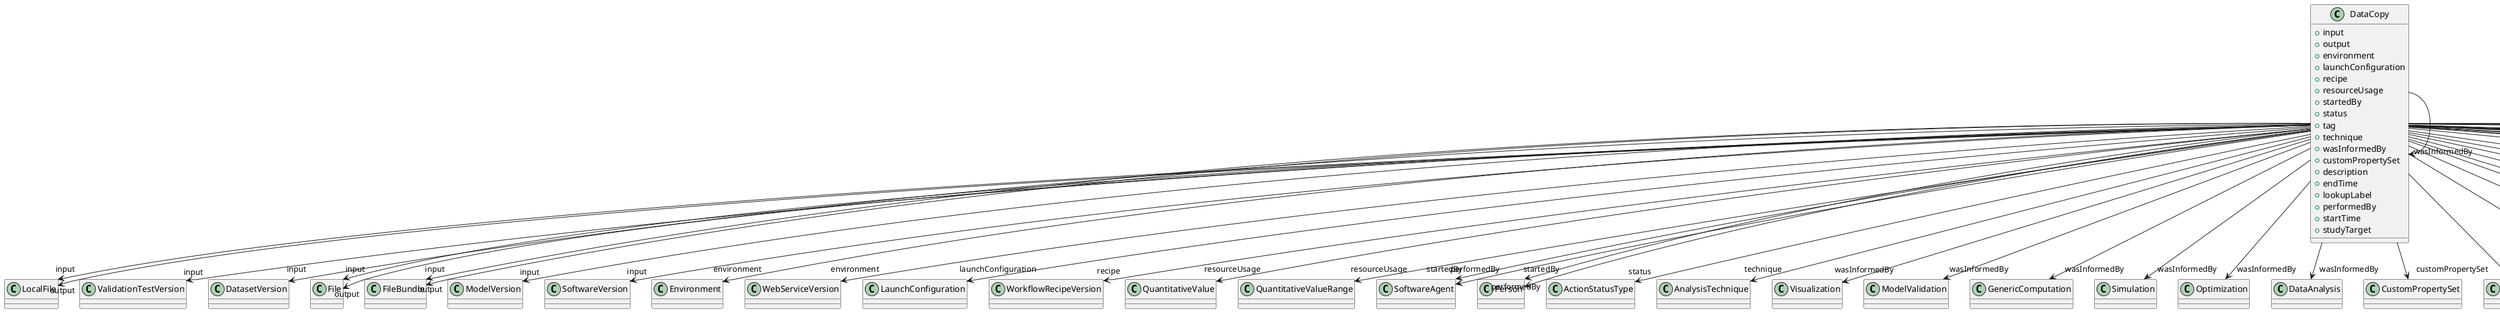 @startuml
class DataCopy {
+input
+output
+environment
+launchConfiguration
+recipe
+resourceUsage
+startedBy
+status
+tag
+technique
+wasInformedBy
+customPropertySet
+description
+endTime
+lookupLabel
+performedBy
+startTime
+studyTarget

}
DataCopy -d-> "input" LocalFile
DataCopy -d-> "input" ValidationTestVersion
DataCopy -d-> "input" DatasetVersion
DataCopy -d-> "input" File
DataCopy -d-> "input" FileBundle
DataCopy -d-> "input" ModelVersion
DataCopy -d-> "input" SoftwareVersion
DataCopy -d-> "output" LocalFile
DataCopy -d-> "output" File
DataCopy -d-> "output" FileBundle
DataCopy -d-> "environment" Environment
DataCopy -d-> "environment" WebServiceVersion
DataCopy -d-> "launchConfiguration" LaunchConfiguration
DataCopy -d-> "recipe" WorkflowRecipeVersion
DataCopy -d-> "resourceUsage" QuantitativeValue
DataCopy -d-> "resourceUsage" QuantitativeValueRange
DataCopy -d-> "startedBy" SoftwareAgent
DataCopy -d-> "startedBy" Person
DataCopy -d-> "status" ActionStatusType
DataCopy -d-> "technique" AnalysisTechnique
DataCopy -d-> "wasInformedBy" Visualization
DataCopy -d-> "wasInformedBy" ModelValidation
DataCopy -d-> "wasInformedBy" DataCopy
DataCopy -d-> "wasInformedBy" GenericComputation
DataCopy -d-> "wasInformedBy" Simulation
DataCopy -d-> "wasInformedBy" Optimization
DataCopy -d-> "wasInformedBy" DataAnalysis
DataCopy -d-> "customPropertySet" CustomPropertySet
DataCopy -d-> "performedBy" SoftwareAgent
DataCopy -d-> "performedBy" Person
DataCopy -d-> "studyTarget" TermSuggestion
DataCopy -d-> "studyTarget" VisualStimulusType
DataCopy -d-> "studyTarget" Handedness
DataCopy -d-> "studyTarget" Species
DataCopy -d-> "studyTarget" BiologicalSex
DataCopy -d-> "studyTarget" OpticalStimulusType
DataCopy -d-> "studyTarget" UBERONParcellation
DataCopy -d-> "studyTarget" OlfactoryStimulusType
DataCopy -d-> "studyTarget" ElectricalStimulusType
DataCopy -d-> "studyTarget" CellType
DataCopy -d-> "studyTarget" Disease
DataCopy -d-> "studyTarget" AuditoryStimulusType
DataCopy -d-> "studyTarget" SubcellularEntity
DataCopy -d-> "studyTarget" GeneticStrainType
DataCopy -d-> "studyTarget" OrganismSubstance
DataCopy -d-> "studyTarget" TactileStimulusType
DataCopy -d-> "studyTarget" OrganismSystem
DataCopy -d-> "studyTarget" GustatoryStimulusType
DataCopy -d-> "studyTarget" Organ
DataCopy -d-> "studyTarget" DiseaseModel
DataCopy -d-> "studyTarget" BreedingType
DataCopy -d-> "studyTarget" BiologicalOrder
DataCopy -d-> "studyTarget" MolecularEntity
DataCopy -d-> "studyTarget" CellCultureType
DataCopy -d-> "studyTarget" CustomAnatomicalEntity
DataCopy -d-> "studyTarget" ParcellationEntity
DataCopy -d-> "studyTarget" ParcellationEntityVersion

@enduml